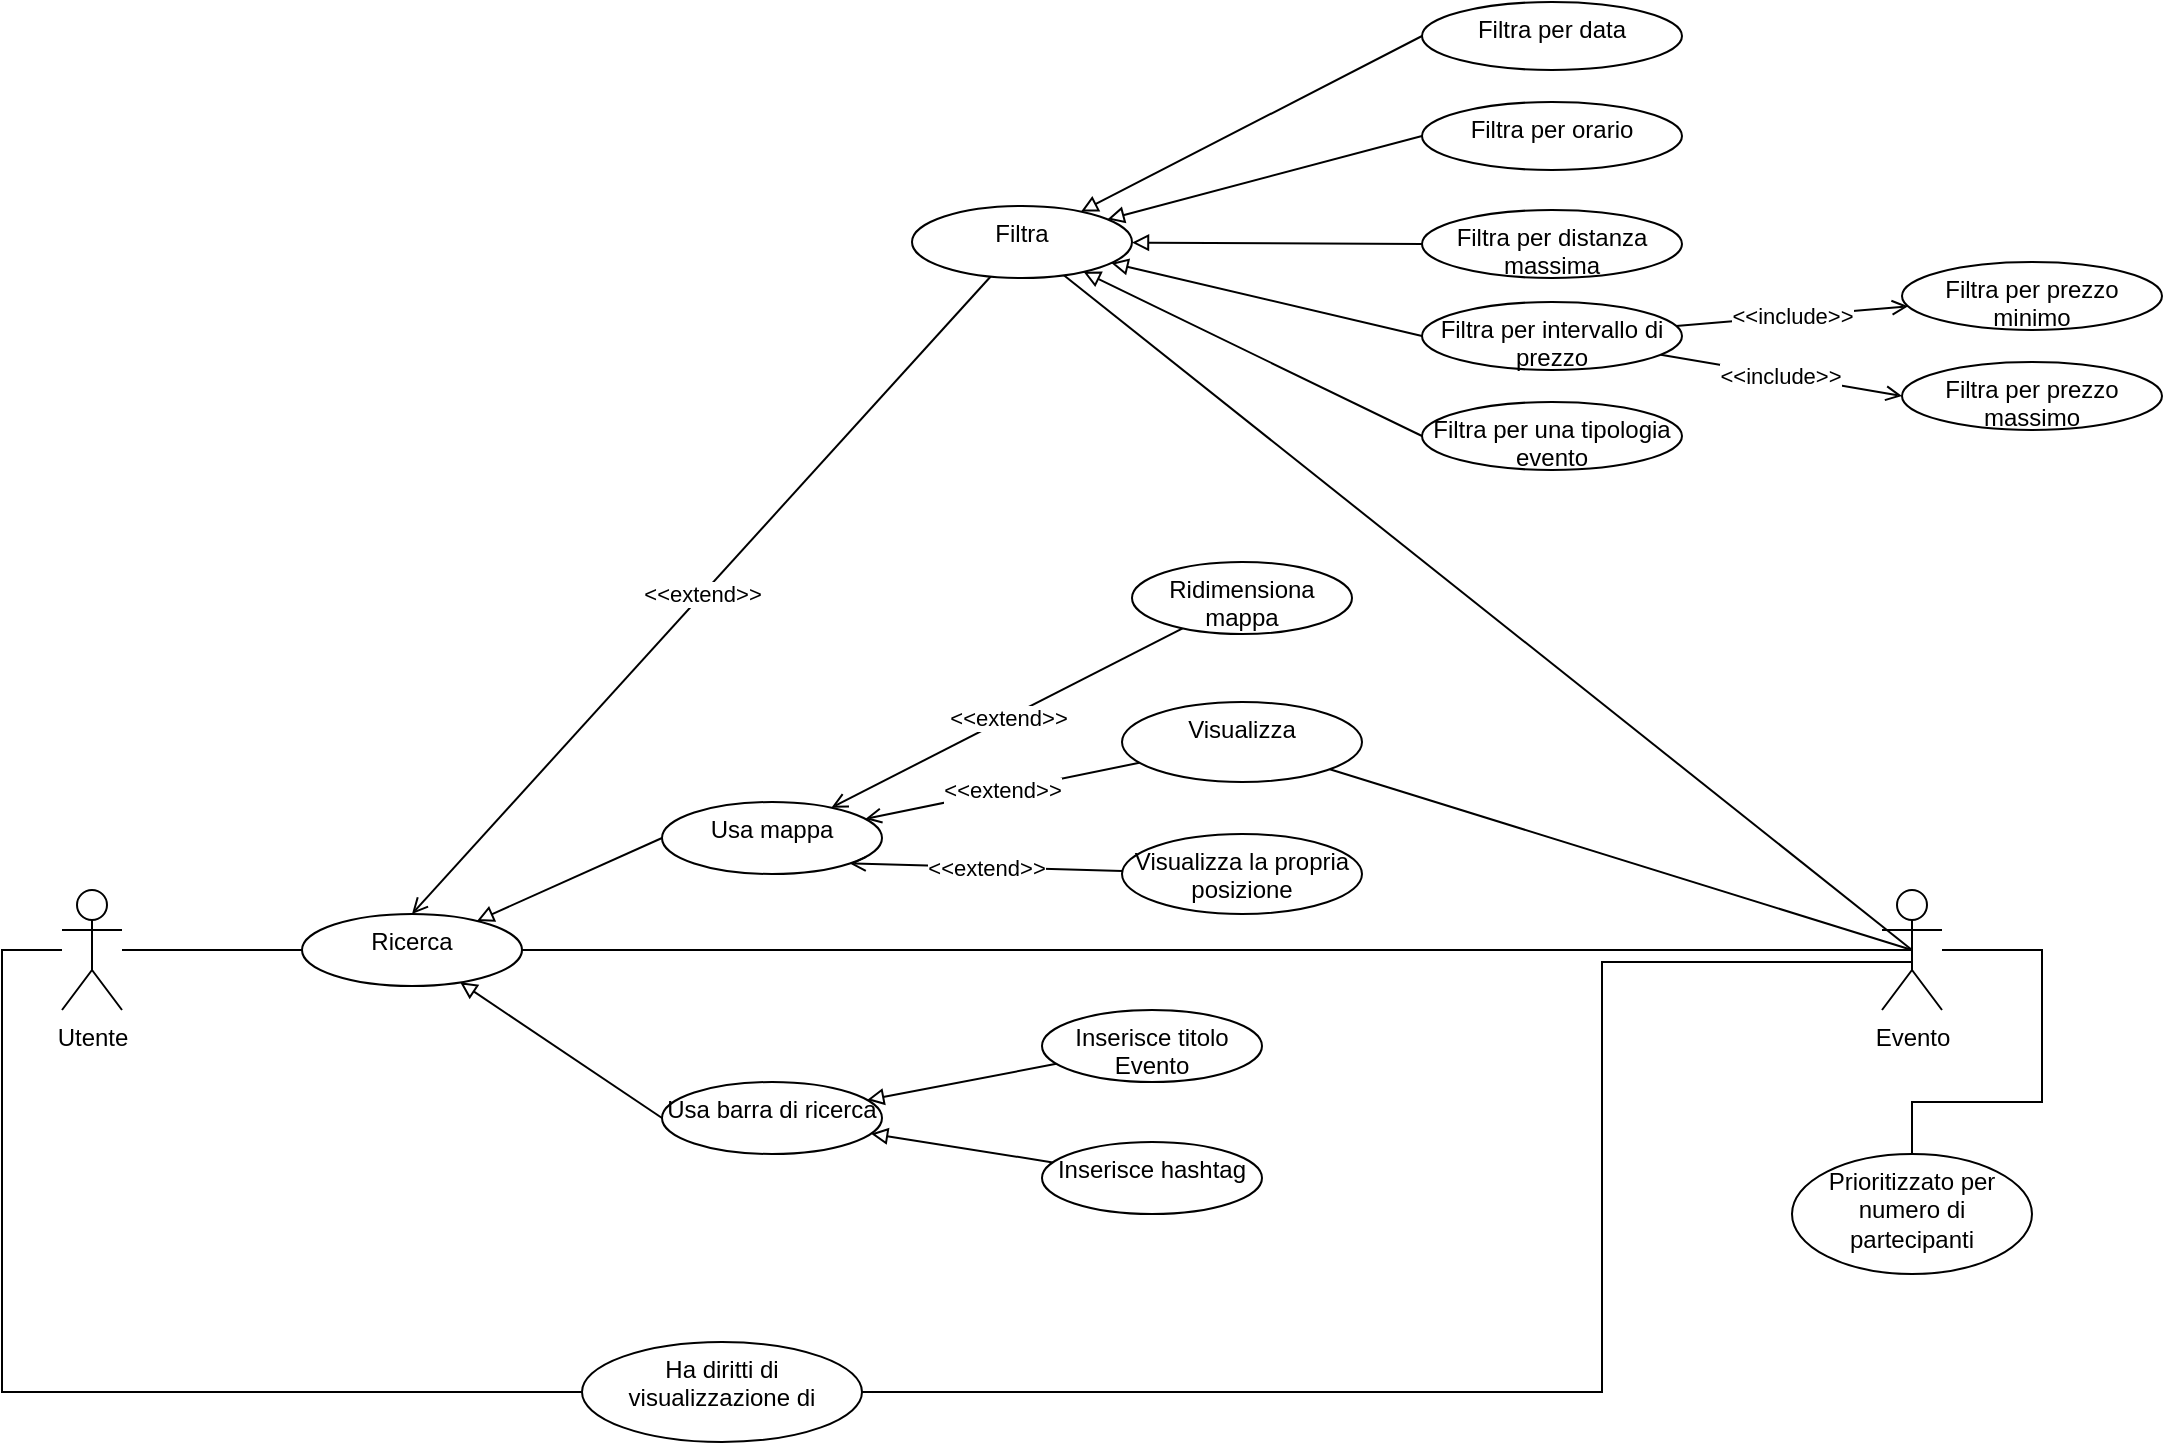 <mxfile version="20.5.1" type="device"><diagram id="wfUsf1T9O3rjaxw7_I-z" name="Page-1"><mxGraphModel dx="1426" dy="769" grid="1" gridSize="10" guides="1" tooltips="1" connect="1" arrows="1" fold="1" page="1" pageScale="1" pageWidth="1169" pageHeight="827" math="0" shadow="0"><root><mxCell id="0"/><mxCell id="1" parent="0"/><mxCell id="17zQtzxpAWkio_3hC1hL-4" value="" style="rounded=0;orthogonalLoop=1;jettySize=auto;html=1;endArrow=none;endFill=0;" edge="1" parent="1" source="17zQtzxpAWkio_3hC1hL-1" target="17zQtzxpAWkio_3hC1hL-3"><mxGeometry relative="1" as="geometry"/></mxCell><mxCell id="17zQtzxpAWkio_3hC1hL-46" style="edgeStyle=orthogonalEdgeStyle;rounded=0;orthogonalLoop=1;jettySize=auto;html=1;entryX=0;entryY=0.5;entryDx=0;entryDy=0;fontColor=none;endArrow=none;endFill=0;" edge="1" parent="1" source="17zQtzxpAWkio_3hC1hL-1" target="17zQtzxpAWkio_3hC1hL-44"><mxGeometry relative="1" as="geometry"><Array as="points"><mxPoint x="50" y="514"/><mxPoint x="50" y="735"/></Array></mxGeometry></mxCell><mxCell id="17zQtzxpAWkio_3hC1hL-1" value="Utente" style="shape=umlActor;verticalLabelPosition=bottom;verticalAlign=top;html=1;" vertex="1" parent="1"><mxGeometry x="80" y="484" width="30" height="60" as="geometry"/></mxCell><mxCell id="17zQtzxpAWkio_3hC1hL-7" value="" style="edgeStyle=none;rounded=0;orthogonalLoop=1;jettySize=auto;html=1;endArrow=none;endFill=0;entryX=0.5;entryY=0.5;entryDx=0;entryDy=0;entryPerimeter=0;" edge="1" parent="1" source="17zQtzxpAWkio_3hC1hL-3" target="17zQtzxpAWkio_3hC1hL-6"><mxGeometry relative="1" as="geometry"><mxPoint x="1010" y="514" as="targetPoint"/></mxGeometry></mxCell><mxCell id="17zQtzxpAWkio_3hC1hL-11" style="edgeStyle=none;rounded=0;orthogonalLoop=1;jettySize=auto;html=1;endArrow=block;endFill=0;exitX=0;exitY=0.5;exitDx=0;exitDy=0;" edge="1" parent="1" source="17zQtzxpAWkio_3hC1hL-8" target="17zQtzxpAWkio_3hC1hL-3"><mxGeometry relative="1" as="geometry"/></mxCell><mxCell id="17zQtzxpAWkio_3hC1hL-12" style="edgeStyle=none;rounded=0;orthogonalLoop=1;jettySize=auto;html=1;endArrow=block;endFill=0;exitX=0;exitY=0.5;exitDx=0;exitDy=0;" edge="1" parent="1" source="17zQtzxpAWkio_3hC1hL-9" target="17zQtzxpAWkio_3hC1hL-3"><mxGeometry relative="1" as="geometry"/></mxCell><mxCell id="17zQtzxpAWkio_3hC1hL-3" value="Ricerca" style="ellipse;whiteSpace=wrap;html=1;verticalAlign=top;" vertex="1" parent="1"><mxGeometry x="200" y="496" width="110" height="36" as="geometry"/></mxCell><mxCell id="17zQtzxpAWkio_3hC1hL-43" style="edgeStyle=orthogonalEdgeStyle;rounded=0;orthogonalLoop=1;jettySize=auto;html=1;entryX=0.5;entryY=0;entryDx=0;entryDy=0;fontColor=none;endArrow=none;endFill=0;" edge="1" parent="1" source="17zQtzxpAWkio_3hC1hL-6" target="17zQtzxpAWkio_3hC1hL-42"><mxGeometry relative="1" as="geometry"><Array as="points"><mxPoint x="1070" y="514"/><mxPoint x="1070" y="590"/><mxPoint x="1005" y="590"/></Array></mxGeometry></mxCell><mxCell id="17zQtzxpAWkio_3hC1hL-6" value="Evento" style="shape=umlActor;verticalLabelPosition=bottom;verticalAlign=top;html=1;" vertex="1" parent="1"><mxGeometry x="990" y="484" width="30" height="60" as="geometry"/></mxCell><mxCell id="17zQtzxpAWkio_3hC1hL-14" value="&amp;lt;&amp;lt;extend&amp;gt;&amp;gt;" style="edgeStyle=none;rounded=0;orthogonalLoop=1;jettySize=auto;html=1;endArrow=open;endFill=0;" edge="1" parent="1" source="17zQtzxpAWkio_3hC1hL-13" target="17zQtzxpAWkio_3hC1hL-8"><mxGeometry relative="1" as="geometry"/></mxCell><mxCell id="17zQtzxpAWkio_3hC1hL-8" value="Usa mappa" style="ellipse;whiteSpace=wrap;html=1;verticalAlign=top;" vertex="1" parent="1"><mxGeometry x="380" y="440" width="110" height="36" as="geometry"/></mxCell><mxCell id="17zQtzxpAWkio_3hC1hL-39" value="" style="edgeStyle=none;rounded=0;orthogonalLoop=1;jettySize=auto;html=1;fontColor=none;endArrow=block;endFill=0;" edge="1" parent="1" source="17zQtzxpAWkio_3hC1hL-38" target="17zQtzxpAWkio_3hC1hL-9"><mxGeometry relative="1" as="geometry"/></mxCell><mxCell id="17zQtzxpAWkio_3hC1hL-41" value="" style="edgeStyle=none;rounded=0;orthogonalLoop=1;jettySize=auto;html=1;fontColor=none;endArrow=block;endFill=0;" edge="1" parent="1" source="17zQtzxpAWkio_3hC1hL-40" target="17zQtzxpAWkio_3hC1hL-9"><mxGeometry relative="1" as="geometry"/></mxCell><mxCell id="17zQtzxpAWkio_3hC1hL-9" value="Usa barra di ricerca" style="ellipse;whiteSpace=wrap;html=1;verticalAlign=top;" vertex="1" parent="1"><mxGeometry x="380" y="580" width="110" height="36" as="geometry"/></mxCell><mxCell id="17zQtzxpAWkio_3hC1hL-13" value="Ridimensiona mappa" style="ellipse;whiteSpace=wrap;html=1;verticalAlign=top;" vertex="1" parent="1"><mxGeometry x="615" y="320" width="110" height="36" as="geometry"/></mxCell><mxCell id="17zQtzxpAWkio_3hC1hL-16" value="&amp;lt;&amp;lt;extend&amp;gt;&amp;gt;" style="edgeStyle=none;rounded=0;orthogonalLoop=1;jettySize=auto;html=1;entryX=1;entryY=1;entryDx=0;entryDy=0;fontColor=none;endArrow=open;endFill=0;" edge="1" parent="1" source="17zQtzxpAWkio_3hC1hL-15" target="17zQtzxpAWkio_3hC1hL-8"><mxGeometry relative="1" as="geometry"/></mxCell><mxCell id="17zQtzxpAWkio_3hC1hL-15" value="Visualizza la propria posizione" style="ellipse;whiteSpace=wrap;html=1;verticalAlign=top;" vertex="1" parent="1"><mxGeometry x="610" y="456" width="120" height="40" as="geometry"/></mxCell><mxCell id="17zQtzxpAWkio_3hC1hL-18" style="edgeStyle=none;rounded=0;orthogonalLoop=1;jettySize=auto;html=1;entryX=0.5;entryY=0.5;entryDx=0;entryDy=0;entryPerimeter=0;fontColor=none;endArrow=none;endFill=0;" edge="1" parent="1" source="17zQtzxpAWkio_3hC1hL-17" target="17zQtzxpAWkio_3hC1hL-6"><mxGeometry relative="1" as="geometry"/></mxCell><mxCell id="17zQtzxpAWkio_3hC1hL-19" value="&amp;lt;&amp;lt;extend&amp;gt;&amp;gt;" style="edgeStyle=none;rounded=0;orthogonalLoop=1;jettySize=auto;html=1;fontColor=none;endArrow=open;endFill=0;" edge="1" parent="1" source="17zQtzxpAWkio_3hC1hL-17" target="17zQtzxpAWkio_3hC1hL-8"><mxGeometry relative="1" as="geometry"/></mxCell><mxCell id="17zQtzxpAWkio_3hC1hL-17" value="Visualizza" style="ellipse;whiteSpace=wrap;html=1;verticalAlign=top;" vertex="1" parent="1"><mxGeometry x="610" y="390" width="120" height="40" as="geometry"/></mxCell><mxCell id="17zQtzxpAWkio_3hC1hL-21" value="&amp;lt;&amp;lt;extend&amp;gt;&amp;gt;" style="edgeStyle=none;rounded=0;orthogonalLoop=1;jettySize=auto;html=1;entryX=0.5;entryY=0;entryDx=0;entryDy=0;fontColor=none;endArrow=open;endFill=0;" edge="1" parent="1" source="17zQtzxpAWkio_3hC1hL-20" target="17zQtzxpAWkio_3hC1hL-3"><mxGeometry relative="1" as="geometry"/></mxCell><mxCell id="17zQtzxpAWkio_3hC1hL-22" style="edgeStyle=none;rounded=0;orthogonalLoop=1;jettySize=auto;html=1;entryX=0.5;entryY=0.5;entryDx=0;entryDy=0;entryPerimeter=0;fontColor=none;endArrow=none;endFill=0;" edge="1" parent="1" source="17zQtzxpAWkio_3hC1hL-20" target="17zQtzxpAWkio_3hC1hL-6"><mxGeometry relative="1" as="geometry"/></mxCell><mxCell id="17zQtzxpAWkio_3hC1hL-32" style="edgeStyle=none;rounded=0;orthogonalLoop=1;jettySize=auto;html=1;fontColor=none;endArrow=block;endFill=0;exitX=0;exitY=0.5;exitDx=0;exitDy=0;" edge="1" parent="1" source="17zQtzxpAWkio_3hC1hL-23" target="17zQtzxpAWkio_3hC1hL-20"><mxGeometry relative="1" as="geometry"/></mxCell><mxCell id="17zQtzxpAWkio_3hC1hL-33" style="edgeStyle=none;rounded=0;orthogonalLoop=1;jettySize=auto;html=1;fontColor=none;endArrow=block;endFill=0;exitX=0;exitY=0.5;exitDx=0;exitDy=0;" edge="1" parent="1" source="17zQtzxpAWkio_3hC1hL-24" target="17zQtzxpAWkio_3hC1hL-20"><mxGeometry relative="1" as="geometry"/></mxCell><mxCell id="17zQtzxpAWkio_3hC1hL-34" style="edgeStyle=none;rounded=0;orthogonalLoop=1;jettySize=auto;html=1;fontColor=none;endArrow=block;endFill=0;exitX=0;exitY=0.5;exitDx=0;exitDy=0;" edge="1" parent="1" source="17zQtzxpAWkio_3hC1hL-25" target="17zQtzxpAWkio_3hC1hL-20"><mxGeometry relative="1" as="geometry"/></mxCell><mxCell id="17zQtzxpAWkio_3hC1hL-35" style="edgeStyle=none;rounded=0;orthogonalLoop=1;jettySize=auto;html=1;fontColor=none;endArrow=block;endFill=0;exitX=0;exitY=0.5;exitDx=0;exitDy=0;" edge="1" parent="1" source="17zQtzxpAWkio_3hC1hL-28" target="17zQtzxpAWkio_3hC1hL-20"><mxGeometry relative="1" as="geometry"/></mxCell><mxCell id="17zQtzxpAWkio_3hC1hL-36" style="edgeStyle=none;rounded=0;orthogonalLoop=1;jettySize=auto;html=1;fontColor=none;endArrow=block;endFill=0;exitX=0;exitY=0.5;exitDx=0;exitDy=0;" edge="1" parent="1" source="17zQtzxpAWkio_3hC1hL-29" target="17zQtzxpAWkio_3hC1hL-20"><mxGeometry relative="1" as="geometry"/></mxCell><mxCell id="17zQtzxpAWkio_3hC1hL-20" value="Filtra" style="ellipse;whiteSpace=wrap;html=1;verticalAlign=top;" vertex="1" parent="1"><mxGeometry x="505" y="142" width="110" height="36" as="geometry"/></mxCell><mxCell id="17zQtzxpAWkio_3hC1hL-23" value="Filtra per data" style="ellipse;whiteSpace=wrap;html=1;verticalAlign=top;" vertex="1" parent="1"><mxGeometry x="760" y="40" width="130" height="34" as="geometry"/></mxCell><mxCell id="17zQtzxpAWkio_3hC1hL-24" value="Filtra per orario" style="ellipse;whiteSpace=wrap;html=1;verticalAlign=top;" vertex="1" parent="1"><mxGeometry x="760" y="90" width="130" height="34" as="geometry"/></mxCell><mxCell id="17zQtzxpAWkio_3hC1hL-25" value="Filtra per distanza massima" style="ellipse;whiteSpace=wrap;html=1;verticalAlign=top;" vertex="1" parent="1"><mxGeometry x="760" y="144" width="130" height="34" as="geometry"/></mxCell><mxCell id="17zQtzxpAWkio_3hC1hL-26" value="&amp;lt;&amp;lt;include&amp;gt;&amp;gt;" style="edgeStyle=none;rounded=0;orthogonalLoop=1;jettySize=auto;html=1;endArrow=open;endFill=0;" edge="1" parent="1" source="17zQtzxpAWkio_3hC1hL-28" target="17zQtzxpAWkio_3hC1hL-30"><mxGeometry relative="1" as="geometry"/></mxCell><mxCell id="17zQtzxpAWkio_3hC1hL-27" value="&lt;meta charset=&quot;utf-8&quot;&gt;&lt;span style=&quot;color: rgb(0, 0, 0); font-family: Helvetica; font-size: 11px; font-style: normal; font-variant-ligatures: normal; font-variant-caps: normal; font-weight: 400; letter-spacing: normal; orphans: 2; text-align: center; text-indent: 0px; text-transform: none; widows: 2; word-spacing: 0px; -webkit-text-stroke-width: 0px; background-color: rgb(255, 255, 255); text-decoration-thickness: initial; text-decoration-style: initial; text-decoration-color: initial; float: none; display: inline !important;&quot;&gt;&amp;lt;&amp;lt;include&amp;gt;&amp;gt;&lt;/span&gt;" style="edgeStyle=none;rounded=0;orthogonalLoop=1;jettySize=auto;html=1;entryX=0;entryY=0.5;entryDx=0;entryDy=0;endArrow=open;endFill=0;" edge="1" parent="1" source="17zQtzxpAWkio_3hC1hL-28" target="17zQtzxpAWkio_3hC1hL-31"><mxGeometry relative="1" as="geometry"/></mxCell><mxCell id="17zQtzxpAWkio_3hC1hL-28" value="Filtra per intervallo di prezzo" style="ellipse;whiteSpace=wrap;html=1;verticalAlign=top;" vertex="1" parent="1"><mxGeometry x="760" y="190" width="130" height="34" as="geometry"/></mxCell><mxCell id="17zQtzxpAWkio_3hC1hL-29" value="Filtra per una tipologia evento" style="ellipse;whiteSpace=wrap;html=1;verticalAlign=top;" vertex="1" parent="1"><mxGeometry x="760" y="240" width="130" height="34" as="geometry"/></mxCell><mxCell id="17zQtzxpAWkio_3hC1hL-30" value="Filtra per prezzo minimo" style="ellipse;whiteSpace=wrap;html=1;verticalAlign=top;" vertex="1" parent="1"><mxGeometry x="1000" y="170" width="130" height="34" as="geometry"/></mxCell><mxCell id="17zQtzxpAWkio_3hC1hL-31" value="Filtra per prezzo massimo" style="ellipse;whiteSpace=wrap;html=1;verticalAlign=top;" vertex="1" parent="1"><mxGeometry x="1000" y="220" width="130" height="34" as="geometry"/></mxCell><mxCell id="17zQtzxpAWkio_3hC1hL-38" value="Inserisce titolo Evento" style="ellipse;whiteSpace=wrap;html=1;verticalAlign=top;" vertex="1" parent="1"><mxGeometry x="570" y="544" width="110" height="36" as="geometry"/></mxCell><mxCell id="17zQtzxpAWkio_3hC1hL-40" value="Inserisce hashtag" style="ellipse;whiteSpace=wrap;html=1;verticalAlign=top;" vertex="1" parent="1"><mxGeometry x="570" y="610" width="110" height="36" as="geometry"/></mxCell><mxCell id="17zQtzxpAWkio_3hC1hL-42" value="Prioritizzato per numero di partecipanti" style="ellipse;whiteSpace=wrap;html=1;verticalAlign=top;fontColor=none;" vertex="1" parent="1"><mxGeometry x="945" y="616" width="120" height="60" as="geometry"/></mxCell><mxCell id="17zQtzxpAWkio_3hC1hL-45" style="edgeStyle=orthogonalEdgeStyle;rounded=0;orthogonalLoop=1;jettySize=auto;html=1;entryX=0.5;entryY=0.5;entryDx=0;entryDy=0;entryPerimeter=0;fontColor=none;endArrow=none;endFill=0;" edge="1" parent="1" source="17zQtzxpAWkio_3hC1hL-44" target="17zQtzxpAWkio_3hC1hL-6"><mxGeometry relative="1" as="geometry"><Array as="points"><mxPoint x="850" y="735"/><mxPoint x="850" y="520"/><mxPoint x="1005" y="520"/></Array></mxGeometry></mxCell><mxCell id="17zQtzxpAWkio_3hC1hL-44" value="Ha diritti di visualizzazione di" style="ellipse;whiteSpace=wrap;html=1;verticalAlign=top;" vertex="1" parent="1"><mxGeometry x="340" y="710" width="140" height="50" as="geometry"/></mxCell></root></mxGraphModel></diagram></mxfile>